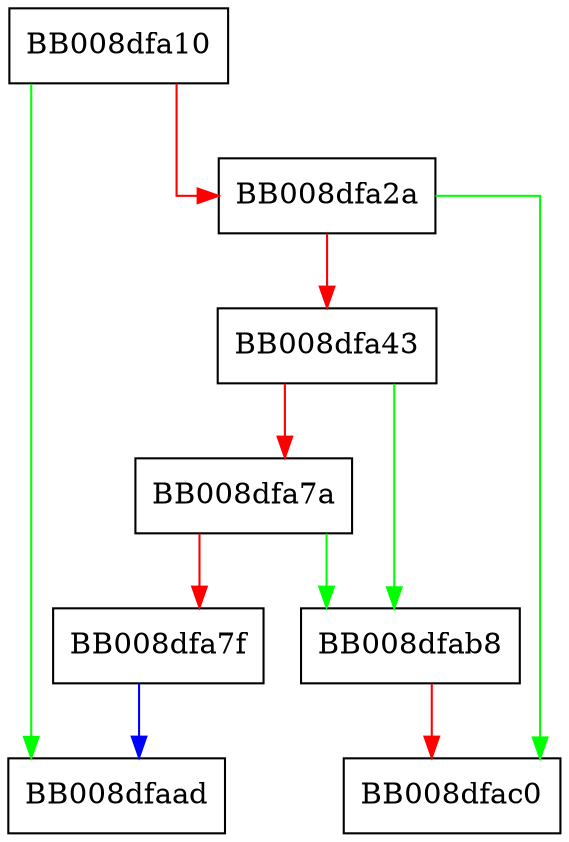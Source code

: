 digraph functions_allocate {
  node [shape="box"];
  graph [splines=ortho];
  BB008dfa10 -> BB008dfaad [color="green"];
  BB008dfa10 -> BB008dfa2a [color="red"];
  BB008dfa2a -> BB008dfac0 [color="green"];
  BB008dfa2a -> BB008dfa43 [color="red"];
  BB008dfa43 -> BB008dfab8 [color="green"];
  BB008dfa43 -> BB008dfa7a [color="red"];
  BB008dfa7a -> BB008dfab8 [color="green"];
  BB008dfa7a -> BB008dfa7f [color="red"];
  BB008dfa7f -> BB008dfaad [color="blue"];
  BB008dfab8 -> BB008dfac0 [color="red"];
}
